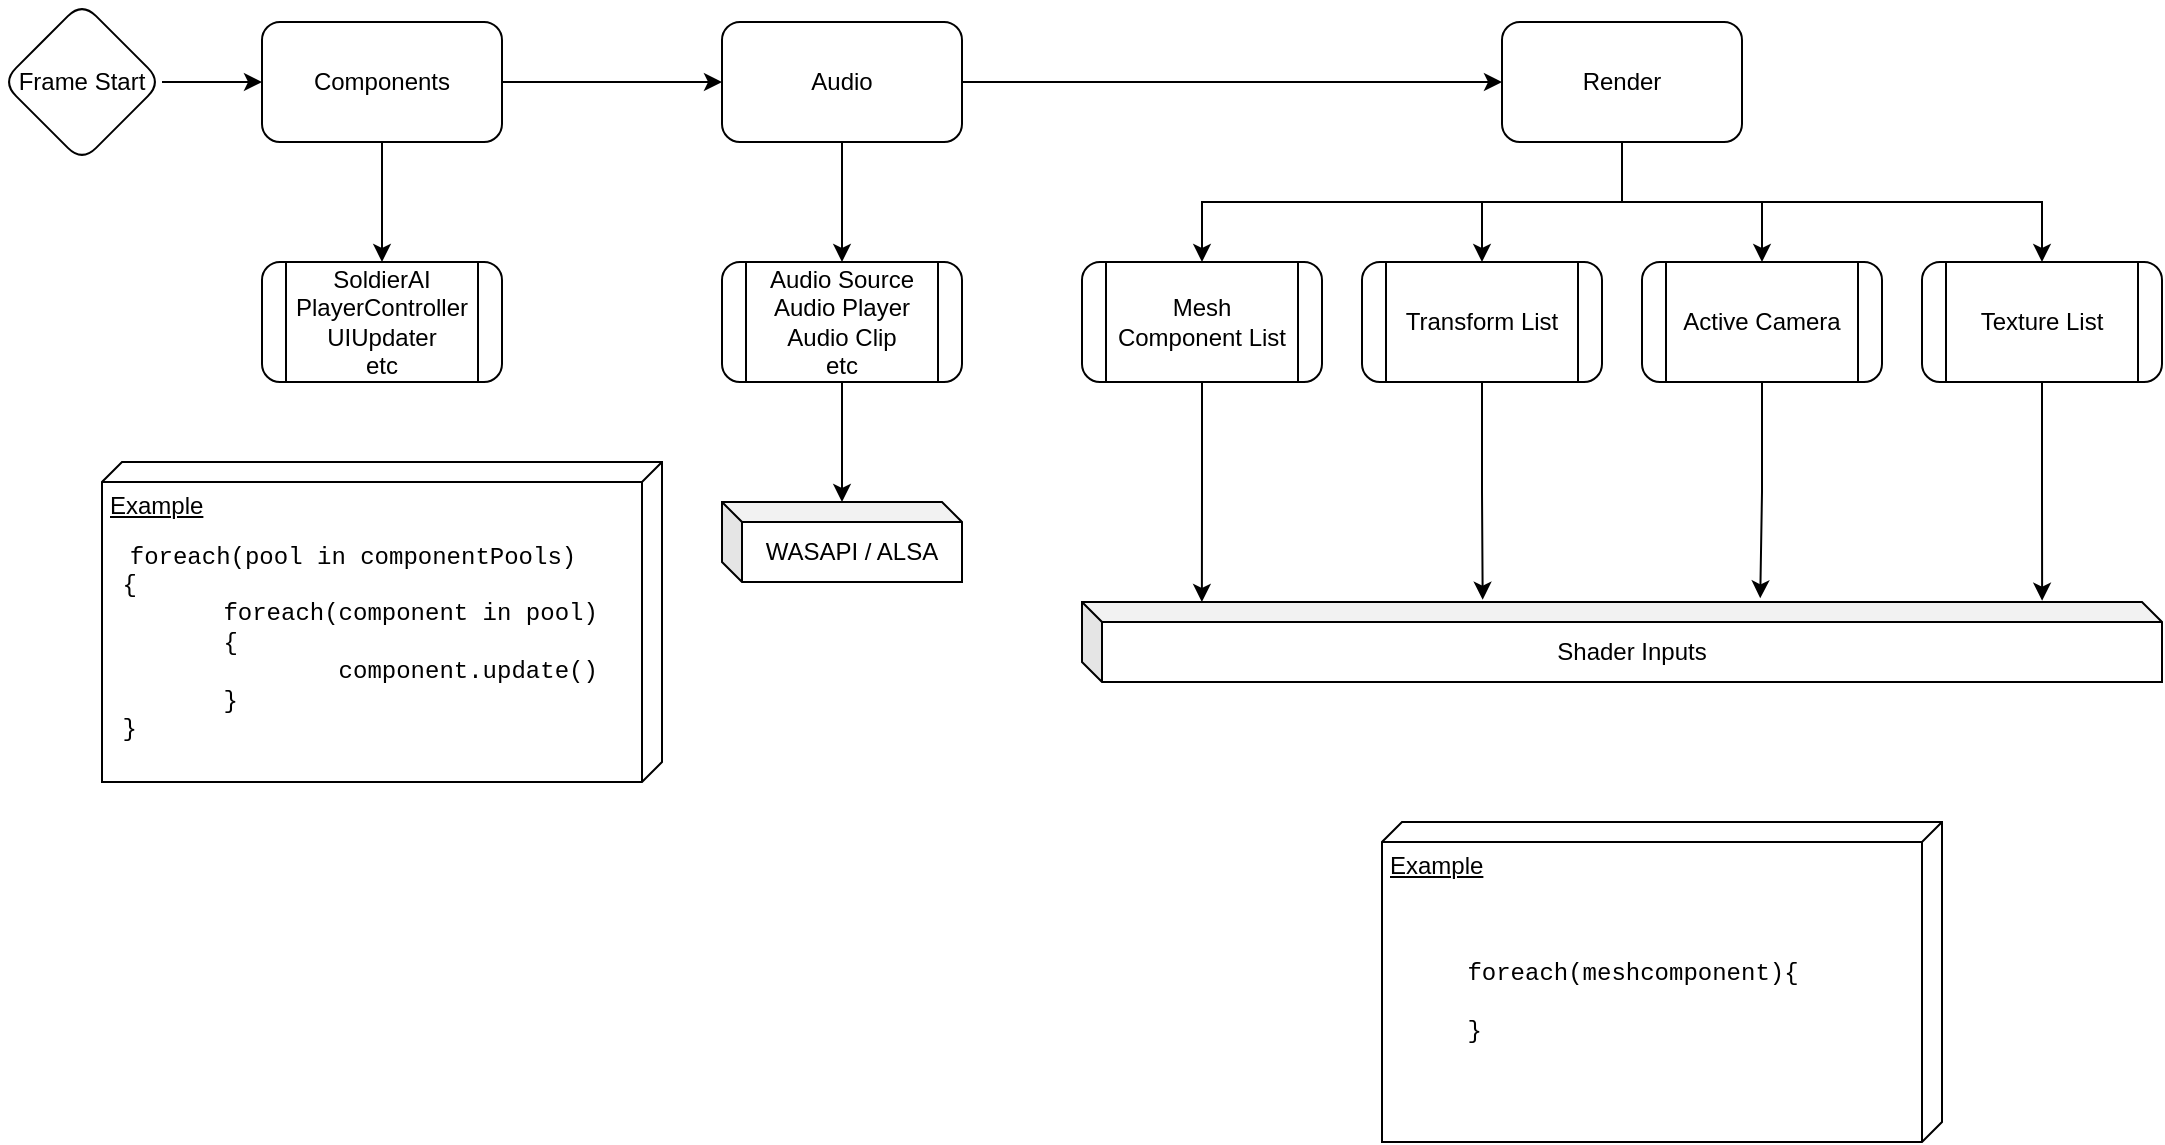 <mxfile version="22.1.2" type="device">
  <diagram name="Page-1" id="OfR6eoVgL22z0WGMNQ6X">
    <mxGraphModel dx="500" dy="319" grid="1" gridSize="10" guides="1" tooltips="1" connect="1" arrows="1" fold="1" page="1" pageScale="1" pageWidth="1920" pageHeight="1200" math="0" shadow="0">
      <root>
        <mxCell id="0" />
        <mxCell id="1" parent="0" />
        <mxCell id="3bl4f5IkYvNZOOiRdJgG-18" style="edgeStyle=orthogonalEdgeStyle;rounded=0;orthogonalLoop=1;jettySize=auto;html=1;entryX=0.5;entryY=0;entryDx=0;entryDy=0;fontFamily=Helvetica;fontSize=12;fontColor=default;" edge="1" parent="1" source="3bl4f5IkYvNZOOiRdJgG-1" target="3bl4f5IkYvNZOOiRdJgG-17">
          <mxGeometry relative="1" as="geometry">
            <Array as="points">
              <mxPoint x="1000" y="600" />
              <mxPoint x="790" y="600" />
            </Array>
          </mxGeometry>
        </mxCell>
        <mxCell id="3bl4f5IkYvNZOOiRdJgG-20" style="edgeStyle=orthogonalEdgeStyle;rounded=0;orthogonalLoop=1;jettySize=auto;html=1;entryX=0.5;entryY=0;entryDx=0;entryDy=0;fontFamily=Helvetica;fontSize=12;fontColor=default;" edge="1" parent="1" source="3bl4f5IkYvNZOOiRdJgG-1" target="3bl4f5IkYvNZOOiRdJgG-19">
          <mxGeometry relative="1" as="geometry" />
        </mxCell>
        <mxCell id="3bl4f5IkYvNZOOiRdJgG-24" style="edgeStyle=orthogonalEdgeStyle;rounded=0;orthogonalLoop=1;jettySize=auto;html=1;fontFamily=Helvetica;fontSize=12;fontColor=default;" edge="1" parent="1" source="3bl4f5IkYvNZOOiRdJgG-1" target="3bl4f5IkYvNZOOiRdJgG-23">
          <mxGeometry relative="1" as="geometry" />
        </mxCell>
        <mxCell id="3bl4f5IkYvNZOOiRdJgG-25" style="edgeStyle=orthogonalEdgeStyle;rounded=0;orthogonalLoop=1;jettySize=auto;html=1;fontFamily=Helvetica;fontSize=12;fontColor=default;" edge="1" parent="1" source="3bl4f5IkYvNZOOiRdJgG-1" target="3bl4f5IkYvNZOOiRdJgG-22">
          <mxGeometry relative="1" as="geometry">
            <Array as="points">
              <mxPoint x="1000" y="600" />
              <mxPoint x="1210" y="600" />
            </Array>
          </mxGeometry>
        </mxCell>
        <mxCell id="3bl4f5IkYvNZOOiRdJgG-1" value="Render" style="rounded=1;whiteSpace=wrap;html=1;" vertex="1" parent="1">
          <mxGeometry x="940" y="510" width="120" height="60" as="geometry" />
        </mxCell>
        <mxCell id="3bl4f5IkYvNZOOiRdJgG-8" style="edgeStyle=orthogonalEdgeStyle;rounded=0;orthogonalLoop=1;jettySize=auto;html=1;fontFamily=Helvetica;fontSize=12;fontColor=default;" edge="1" parent="1" source="3bl4f5IkYvNZOOiRdJgG-2" target="3bl4f5IkYvNZOOiRdJgG-4">
          <mxGeometry relative="1" as="geometry" />
        </mxCell>
        <mxCell id="3bl4f5IkYvNZOOiRdJgG-16" style="edgeStyle=orthogonalEdgeStyle;rounded=0;orthogonalLoop=1;jettySize=auto;html=1;fontFamily=Helvetica;fontSize=12;fontColor=default;" edge="1" parent="1" source="3bl4f5IkYvNZOOiRdJgG-2" target="3bl4f5IkYvNZOOiRdJgG-15">
          <mxGeometry relative="1" as="geometry" />
        </mxCell>
        <mxCell id="3bl4f5IkYvNZOOiRdJgG-2" value="Components" style="rounded=1;whiteSpace=wrap;html=1;" vertex="1" parent="1">
          <mxGeometry x="320" y="510" width="120" height="60" as="geometry" />
        </mxCell>
        <mxCell id="3bl4f5IkYvNZOOiRdJgG-9" style="edgeStyle=orthogonalEdgeStyle;rounded=0;orthogonalLoop=1;jettySize=auto;html=1;entryX=0;entryY=0.5;entryDx=0;entryDy=0;fontFamily=Helvetica;fontSize=12;fontColor=default;" edge="1" parent="1" source="3bl4f5IkYvNZOOiRdJgG-4" target="3bl4f5IkYvNZOOiRdJgG-1">
          <mxGeometry relative="1" as="geometry" />
        </mxCell>
        <mxCell id="3bl4f5IkYvNZOOiRdJgG-11" style="edgeStyle=orthogonalEdgeStyle;rounded=0;orthogonalLoop=1;jettySize=auto;html=1;entryX=0.5;entryY=0;entryDx=0;entryDy=0;fontFamily=Helvetica;fontSize=12;fontColor=default;" edge="1" parent="1" source="3bl4f5IkYvNZOOiRdJgG-4" target="3bl4f5IkYvNZOOiRdJgG-10">
          <mxGeometry relative="1" as="geometry" />
        </mxCell>
        <mxCell id="3bl4f5IkYvNZOOiRdJgG-4" value="Audio" style="rounded=1;whiteSpace=wrap;html=1;" vertex="1" parent="1">
          <mxGeometry x="550" y="510" width="120" height="60" as="geometry" />
        </mxCell>
        <mxCell id="3bl4f5IkYvNZOOiRdJgG-7" style="edgeStyle=orthogonalEdgeStyle;rounded=0;orthogonalLoop=1;jettySize=auto;html=1;entryX=0;entryY=0.5;entryDx=0;entryDy=0;fontFamily=Helvetica;fontSize=12;fontColor=default;" edge="1" parent="1" source="3bl4f5IkYvNZOOiRdJgG-6" target="3bl4f5IkYvNZOOiRdJgG-2">
          <mxGeometry relative="1" as="geometry" />
        </mxCell>
        <mxCell id="3bl4f5IkYvNZOOiRdJgG-6" value="Frame Start" style="rhombus;whiteSpace=wrap;html=1;rounded=1;strokeColor=default;align=center;verticalAlign=middle;fontFamily=Helvetica;fontSize=12;fontColor=default;fillColor=default;" vertex="1" parent="1">
          <mxGeometry x="190" y="500" width="80" height="80" as="geometry" />
        </mxCell>
        <mxCell id="3bl4f5IkYvNZOOiRdJgG-14" style="edgeStyle=orthogonalEdgeStyle;rounded=0;orthogonalLoop=1;jettySize=auto;html=1;fontFamily=Helvetica;fontSize=12;fontColor=default;" edge="1" parent="1" source="3bl4f5IkYvNZOOiRdJgG-10" target="3bl4f5IkYvNZOOiRdJgG-13">
          <mxGeometry relative="1" as="geometry" />
        </mxCell>
        <mxCell id="3bl4f5IkYvNZOOiRdJgG-10" value="Audio Source&lt;br&gt;Audio Player&lt;br&gt;Audio Clip&lt;br&gt;etc" style="shape=process;whiteSpace=wrap;html=1;backgroundOutline=1;rounded=1;strokeColor=default;align=center;verticalAlign=middle;fontFamily=Helvetica;fontSize=12;fontColor=default;fillColor=default;" vertex="1" parent="1">
          <mxGeometry x="550" y="630" width="120" height="60" as="geometry" />
        </mxCell>
        <mxCell id="3bl4f5IkYvNZOOiRdJgG-13" value="WASAPI / ALSA" style="shape=cube;whiteSpace=wrap;html=1;boundedLbl=1;backgroundOutline=1;darkOpacity=0.05;darkOpacity2=0.1;rounded=1;strokeColor=default;align=center;verticalAlign=middle;fontFamily=Helvetica;fontSize=12;fontColor=default;fillColor=default;size=10;" vertex="1" parent="1">
          <mxGeometry x="550" y="750" width="120" height="40" as="geometry" />
        </mxCell>
        <mxCell id="3bl4f5IkYvNZOOiRdJgG-15" value="SoldierAI &lt;br&gt;PlayerController&lt;br&gt;UIUpdater&lt;br&gt;etc" style="shape=process;whiteSpace=wrap;html=1;backgroundOutline=1;rounded=1;strokeColor=default;align=center;verticalAlign=middle;fontFamily=Helvetica;fontSize=12;fontColor=default;fillColor=default;" vertex="1" parent="1">
          <mxGeometry x="320" y="630" width="120" height="60" as="geometry" />
        </mxCell>
        <mxCell id="3bl4f5IkYvNZOOiRdJgG-17" value="Mesh Component List" style="shape=process;whiteSpace=wrap;html=1;backgroundOutline=1;rounded=1;strokeColor=default;align=center;verticalAlign=middle;fontFamily=Helvetica;fontSize=12;fontColor=default;fillColor=default;" vertex="1" parent="1">
          <mxGeometry x="730" y="630" width="120" height="60" as="geometry" />
        </mxCell>
        <mxCell id="3bl4f5IkYvNZOOiRdJgG-19" value="Transform List" style="shape=process;whiteSpace=wrap;html=1;backgroundOutline=1;rounded=1;strokeColor=default;align=center;verticalAlign=middle;fontFamily=Helvetica;fontSize=12;fontColor=default;fillColor=default;" vertex="1" parent="1">
          <mxGeometry x="870" y="630" width="120" height="60" as="geometry" />
        </mxCell>
        <mxCell id="3bl4f5IkYvNZOOiRdJgG-21" value="Shader Inputs" style="shape=cube;whiteSpace=wrap;html=1;boundedLbl=1;backgroundOutline=1;darkOpacity=0.05;darkOpacity2=0.1;rounded=1;strokeColor=default;align=center;verticalAlign=middle;fontFamily=Helvetica;fontSize=12;fontColor=default;fillColor=default;size=10;" vertex="1" parent="1">
          <mxGeometry x="730" y="800" width="540" height="40" as="geometry" />
        </mxCell>
        <mxCell id="3bl4f5IkYvNZOOiRdJgG-22" value="Texture List" style="shape=process;whiteSpace=wrap;html=1;backgroundOutline=1;rounded=1;strokeColor=default;align=center;verticalAlign=middle;fontFamily=Helvetica;fontSize=12;fontColor=default;fillColor=default;" vertex="1" parent="1">
          <mxGeometry x="1150" y="630" width="120" height="60" as="geometry" />
        </mxCell>
        <mxCell id="3bl4f5IkYvNZOOiRdJgG-23" value="Active Camera" style="shape=process;whiteSpace=wrap;html=1;backgroundOutline=1;rounded=1;strokeColor=default;align=center;verticalAlign=middle;fontFamily=Helvetica;fontSize=12;fontColor=default;fillColor=default;" vertex="1" parent="1">
          <mxGeometry x="1010" y="630" width="120" height="60" as="geometry" />
        </mxCell>
        <mxCell id="3bl4f5IkYvNZOOiRdJgG-26" style="edgeStyle=orthogonalEdgeStyle;rounded=0;orthogonalLoop=1;jettySize=auto;html=1;entryX=0.111;entryY=0;entryDx=0;entryDy=0;entryPerimeter=0;fontFamily=Helvetica;fontSize=12;fontColor=default;" edge="1" parent="1" source="3bl4f5IkYvNZOOiRdJgG-17" target="3bl4f5IkYvNZOOiRdJgG-21">
          <mxGeometry relative="1" as="geometry" />
        </mxCell>
        <mxCell id="3bl4f5IkYvNZOOiRdJgG-27" style="edgeStyle=orthogonalEdgeStyle;rounded=0;orthogonalLoop=1;jettySize=auto;html=1;entryX=0.371;entryY=-0.029;entryDx=0;entryDy=0;entryPerimeter=0;fontFamily=Helvetica;fontSize=12;fontColor=default;" edge="1" parent="1" source="3bl4f5IkYvNZOOiRdJgG-19" target="3bl4f5IkYvNZOOiRdJgG-21">
          <mxGeometry relative="1" as="geometry" />
        </mxCell>
        <mxCell id="3bl4f5IkYvNZOOiRdJgG-28" style="edgeStyle=orthogonalEdgeStyle;rounded=0;orthogonalLoop=1;jettySize=auto;html=1;entryX=0.628;entryY=-0.046;entryDx=0;entryDy=0;entryPerimeter=0;fontFamily=Helvetica;fontSize=12;fontColor=default;" edge="1" parent="1" source="3bl4f5IkYvNZOOiRdJgG-23" target="3bl4f5IkYvNZOOiRdJgG-21">
          <mxGeometry relative="1" as="geometry" />
        </mxCell>
        <mxCell id="3bl4f5IkYvNZOOiRdJgG-29" style="edgeStyle=orthogonalEdgeStyle;rounded=0;orthogonalLoop=1;jettySize=auto;html=1;entryX=0.889;entryY=-0.016;entryDx=0;entryDy=0;entryPerimeter=0;fontFamily=Helvetica;fontSize=12;fontColor=default;" edge="1" parent="1" source="3bl4f5IkYvNZOOiRdJgG-22" target="3bl4f5IkYvNZOOiRdJgG-21">
          <mxGeometry relative="1" as="geometry" />
        </mxCell>
        <mxCell id="3bl4f5IkYvNZOOiRdJgG-30" value="Example" style="verticalAlign=top;align=left;spacingTop=8;spacingLeft=2;spacingRight=12;shape=cube;size=10;direction=south;fontStyle=4;html=1;whiteSpace=wrap;rounded=1;strokeColor=default;fontFamily=Helvetica;fontSize=12;fontColor=default;fillColor=default;" vertex="1" parent="1">
          <mxGeometry x="240" y="730" width="280" height="160" as="geometry" />
        </mxCell>
        <mxCell id="3bl4f5IkYvNZOOiRdJgG-31" value="&lt;font face=&quot;Courier New&quot;&gt;foreach(pool in componentPools)&lt;br&gt;&lt;div style=&quot;text-align: left;&quot;&gt;&lt;span style=&quot;background-color: initial;&quot;&gt;&amp;nbsp;{&lt;/span&gt;&lt;/div&gt;&lt;div style=&quot;text-align: left;&quot;&gt;&lt;span style=&quot;background-color: initial;&quot;&gt;&lt;span style=&quot;white-space: pre;&quot;&gt;&#x9;&lt;/span&gt;foreach(component in pool)&lt;br&gt;&lt;/span&gt;&lt;/div&gt;&lt;div style=&quot;text-align: left;&quot;&gt;&lt;span style=&quot;background-color: initial;&quot;&gt;&lt;span style=&quot;white-space: pre;&quot;&gt;&#x9;&lt;/span&gt;{&lt;br&gt;&lt;/span&gt;&lt;/div&gt;&lt;div style=&quot;text-align: left;&quot;&gt;&lt;span style=&quot;background-color: initial;&quot;&gt;&lt;span style=&quot;white-space: pre;&quot;&gt;&#x9;&lt;/span&gt;&lt;span style=&quot;white-space: pre;&quot;&gt;&#x9;&lt;/span&gt;component.update()&lt;br&gt;&lt;/span&gt;&lt;/div&gt;&lt;div style=&quot;text-align: left;&quot;&gt;&lt;span style=&quot;background-color: initial;&quot;&gt;&lt;span style=&quot;white-space: pre;&quot;&gt;&#x9;&lt;/span&gt;}&lt;br&gt;&lt;/span&gt;&lt;/div&gt;&lt;div style=&quot;text-align: left;&quot;&gt;&lt;span style=&quot;background-color: initial;&quot;&gt;&amp;nbsp;}&lt;/span&gt;&lt;/div&gt;&lt;/font&gt;" style="text;html=1;align=center;verticalAlign=middle;resizable=0;points=[];autosize=1;strokeColor=none;fillColor=none;fontSize=12;fontFamily=Helvetica;fontColor=default;" vertex="1" parent="1">
          <mxGeometry x="230" y="760" width="270" height="120" as="geometry" />
        </mxCell>
        <mxCell id="3bl4f5IkYvNZOOiRdJgG-33" value="Example" style="verticalAlign=top;align=left;spacingTop=8;spacingLeft=2;spacingRight=12;shape=cube;size=10;direction=south;fontStyle=4;html=1;whiteSpace=wrap;rounded=1;strokeColor=default;fontFamily=Helvetica;fontSize=12;fontColor=default;fillColor=default;" vertex="1" parent="1">
          <mxGeometry x="880" y="910" width="280" height="160" as="geometry" />
        </mxCell>
        <mxCell id="3bl4f5IkYvNZOOiRdJgG-34" value="&lt;font face=&quot;Courier New&quot;&gt;foreach(meshcomponent){&lt;br&gt;&lt;div style=&quot;text-align: left;&quot;&gt;&lt;span style=&quot;white-space: pre;&quot;&gt;&#x9;&lt;/span&gt;&lt;br&gt;&lt;/div&gt;&lt;div style=&quot;text-align: left;&quot;&gt;&lt;span style=&quot;background-color: initial;&quot;&gt;}&lt;/span&gt;&lt;/div&gt;&lt;/font&gt;" style="text;html=1;align=center;verticalAlign=middle;resizable=0;points=[];autosize=1;strokeColor=none;fillColor=none;fontSize=12;fontFamily=Helvetica;fontColor=default;" vertex="1" parent="1">
          <mxGeometry x="910" y="970" width="190" height="60" as="geometry" />
        </mxCell>
      </root>
    </mxGraphModel>
  </diagram>
</mxfile>

